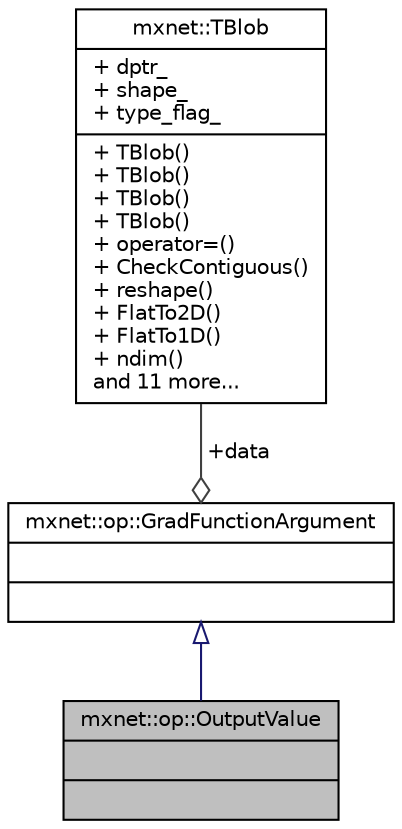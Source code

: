 digraph "mxnet::op::OutputValue"
{
  edge [fontname="Helvetica",fontsize="10",labelfontname="Helvetica",labelfontsize="10"];
  node [fontname="Helvetica",fontsize="10",shape=record];
  Node1 [label="{mxnet::op::OutputValue\n||}",height=0.2,width=0.4,color="black", fillcolor="grey75", style="filled" fontcolor="black"];
  Node2 -> Node1 [dir="back",color="midnightblue",fontsize="10",style="solid",arrowtail="onormal",fontname="Helvetica"];
  Node2 [label="{mxnet::op::GradFunctionArgument\n||}",height=0.2,width=0.4,color="black", fillcolor="white", style="filled",URL="$structmxnet_1_1op_1_1GradFunctionArgument.html",tooltip="super class of all gradient function argument "];
  Node3 -> Node2 [color="grey25",fontsize="10",style="solid",label=" +data" ,arrowhead="odiamond",fontname="Helvetica"];
  Node3 [label="{mxnet::TBlob\n|+ dptr_\l+ shape_\l+ type_flag_\l|+ TBlob()\l+ TBlob()\l+ TBlob()\l+ TBlob()\l+ operator=()\l+ CheckContiguous()\l+ reshape()\l+ FlatTo2D()\l+ FlatTo1D()\l+ ndim()\land 11 more...\l}",height=0.2,width=0.4,color="black", fillcolor="white", style="filled",URL="$classmxnet_1_1TBlob.html",tooltip="tensor blob class that can be used to hold tensor of any dimension, any device and any data type..."];
}
